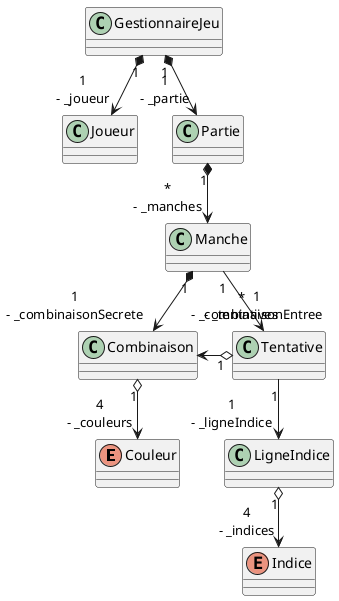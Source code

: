 @startuml
skinparam classAttributeIconSize 0

enum Couleur{

}

enum Indice {

}

class Joueur{

}

class Partie{

}

class Manche{

}

class Combinaison{

}

class Tentative{

}

class LigneIndice{

}

class GestionnaireJeu{

}

Partie "1" *--> "*\n- _manches" Manche

GestionnaireJeu "1" *--> "1\n- _partie" Partie
GestionnaireJeu "1" *--> "1\n- _joueur" Joueur

Manche "1" --> "*\n- _tentatives" Tentative
Manche "1" *--> "1\n- _combinaisonSecrete" Combinaison

Tentative "1" --> "1\n- _ligneIndice" LigneIndice
Tentative "1" o-l> "1\n- _combinaisonEntree" Combinaison
Combinaison "1" o--> "4\n- _couleurs" Couleur
LigneIndice "1" o--> "4\n- _indices" Indice

@enduml